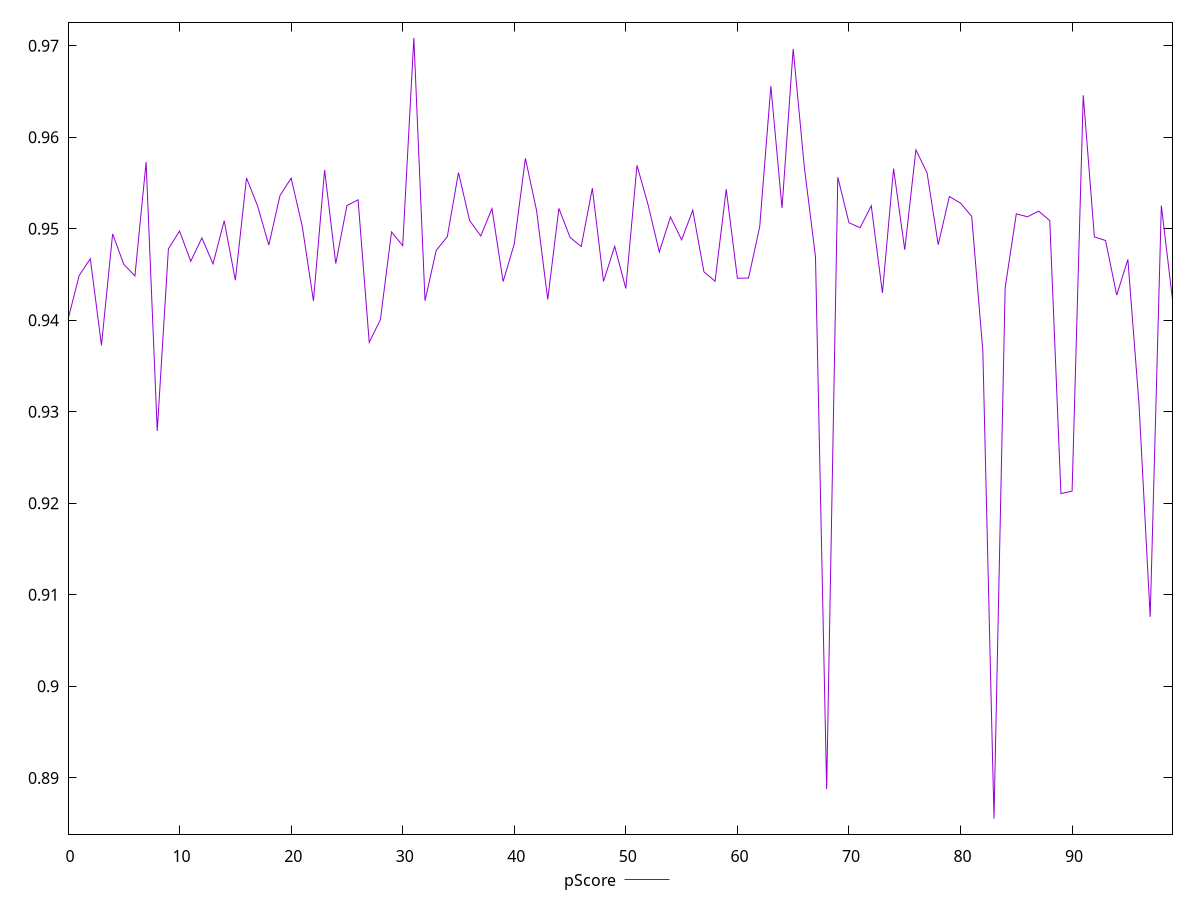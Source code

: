 reset

$pScore <<EOF
0 0.9400832418537324
1 0.9448740176359092
2 0.9467247724171587
3 0.937265520676127
4 0.9494249719978696
5 0.9461049511718516
6 0.9448421873321751
7 0.957275315739578
8 0.9278994198488031
9 0.9477970991547968
10 0.9497452743628632
11 0.9464363164330276
12 0.9489927566827854
13 0.946157674753032
14 0.9508687613482869
15 0.9443655424104204
16 0.9555409110733376
17 0.9524602068306964
18 0.9482058234807946
19 0.9536189194924352
20 0.9555225975061226
21 0.9502431503954915
22 0.9421134854071673
23 0.9564154883835349
24 0.9461886190026934
25 0.952526671572993
26 0.9531580263818529
27 0.9375854592300181
28 0.9400546051309551
29 0.9496468721611262
30 0.9481499091896719
31 0.9708431490233053
32 0.9421325704813241
33 0.9476085393572677
34 0.9491387678105938
35 0.9561338319014266
36 0.9508867178270637
37 0.9492077046116467
38 0.9521897581343887
39 0.9442252328948306
40 0.9483378994866137
41 0.9576827802580812
42 0.9519821671252808
43 0.9422625633033284
44 0.9522215122504207
45 0.9490542871129997
46 0.9480488976289054
47 0.9544210248974854
48 0.9442395184710215
49 0.9480773622035341
50 0.9434683319743021
51 0.9569205329669561
52 0.9525876659964723
53 0.9474468331229864
54 0.9512826956622974
55 0.9487792058778819
56 0.9520185422150281
57 0.945290833616422
58 0.9442587270835832
59 0.9543100068418351
60 0.9445817966124227
61 0.9446092881652836
62 0.9502120823646902
63 0.9655705231876333
64 0.9522491743354704
65 0.9696426281020938
66 0.9567352287175246
67 0.9469289357469266
68 0.8887809227856817
69 0.9556232705414502
70 0.9506516221817592
71 0.9501011724649832
72 0.9525094950659245
73 0.9429820339318495
74 0.9565632564320143
75 0.947694769450838
76 0.9586156984795113
77 0.9561039658270735
78 0.9482527097756204
79 0.9535113029036326
80 0.952790221466648
81 0.9513495920015956
82 0.9366420942041449
83 0.8855601236190305
84 0.9435442126162884
85 0.9516166792290786
86 0.9513001118320557
87 0.9519198399907165
88 0.9508844159127154
89 0.9210564289615837
90 0.9213274422766846
91 0.9645794836495081
92 0.9491007607990758
93 0.9487071306768364
94 0.9427460615183473
95 0.9466401030385239
96 0.9308045214152417
97 0.9075899068740227
98 0.9525284794294413
99 0.9422550389029651
EOF

set key outside below
set xrange [0:99]
set yrange [0.883854463110945:0.9725488095313908]
set trange [0.883854463110945:0.9725488095313908]
set terminal svg size 640, 500 enhanced background rgb 'white'
set output "report_00025_2021-02-22T21:38:55.199Z/mainthread-work-breakdown/samples/pages+cached+noadtech/pScore/values.svg"

plot $pScore title "pScore" with line

reset
